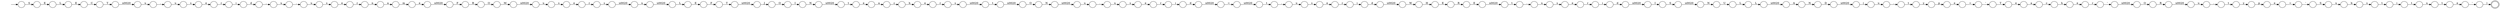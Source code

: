 digraph Automaton {
  rankdir = LR;
  0 [shape=circle,label=""];
  0 -> 109 [label="."]
  1 [shape=circle,label=""];
  1 -> 146 [label="D"]
  2 [shape=circle,label=""];
  2 -> 130 [label="m"]
  3 [shape=circle,label=""];
  3 -> 16 [label="U"]
  4 [shape=circle,label=""];
  4 -> 6 [label="e"]
  5 [shape=circle,label=""];
  5 -> 112 [label="S"]
  6 [shape=circle,label=""];
  6 -> 152 [label="="]
  7 [shape=circle,label=""];
  7 -> 71 [label="\u0020"]
  8 [shape=circle,label=""];
  8 -> 94 [label="s"]
  9 [shape=circle,label=""];
  9 -> 21 [label="i"]
  10 [shape=circle,label=""];
  10 -> 114 [label="a"]
  11 [shape=circle,label=""];
  11 -> 40 [label="s"]
  12 [shape=circle,label=""];
  12 -> 98 [label="r"]
  13 [shape=circle,label=""];
  13 -> 139 [label="e"]
  14 [shape=circle,label=""];
  14 -> 49 [label="s"]
  15 [shape=circle,label=""];
  15 -> 105 [label="i"]
  16 [shape=circle,label=""];
  16 -> 148 [label="L"]
  17 [shape=circle,label=""];
  17 -> 128 [label="\u0020"]
  18 [shape=circle,label=""];
  18 -> 125 [label="h"]
  19 [shape=circle,label=""];
  19 -> 92 [label="y"]
  20 [shape=circle,label=""];
  20 -> 124 [label="e"]
  21 [shape=circle,label=""];
  21 -> 78 [label="d"]
  22 [shape=circle,label=""];
  22 -> 0 [label="u"]
  23 [shape=circle,label=""];
  23 -> 149 [label="t"]
  24 [shape=circle,label=""];
  24 -> 8 [label="r"]
  25 [shape=circle,label=""];
  25 -> 51 [label="C"]
  26 [shape=circle,label=""];
  26 -> 129 [label="N"]
  27 [shape=doublecircle,label=""];
  28 [shape=circle,label=""];
  28 -> 151 [label="\u0020"]
  29 [shape=circle,label=""];
  29 -> 20 [label="s"]
  30 [shape=circle,label=""];
  30 -> 10 [label="e"]
  31 [shape=circle,label=""];
  31 -> 43 [label="="]
  32 [shape=circle,label=""];
  32 -> 126 [label="s"]
  33 [shape=circle,label=""];
  33 -> 75 [label="O"]
  34 [shape=circle,label=""];
  34 -> 11 [label="u"]
  35 [shape=circle,label=""];
  35 -> 86 [label="."]
  36 [shape=circle,label=""];
  36 -> 41 [label="\u0020"]
  37 [shape=circle,label=""];
  37 -> 119 [label="e"]
  38 [shape=circle,label=""];
  38 -> 1 [label="N"]
  39 [shape=circle,label=""];
  39 -> 7 [label="M"]
  40 [shape=circle,label=""];
  40 -> 12 [label="e"]
  41 [shape=circle,label=""];
  41 -> 118 [label="t"]
  42 [shape=circle,label=""];
  42 -> 70 [label="'"]
  43 [shape=circle,label=""];
  43 -> 111 [label="'"]
  44 [shape=circle,label=""];
  44 -> 35 [label="t"]
  45 [shape=circle,label=""];
  45 -> 36 [label="="]
  46 [shape=circle,label=""];
  46 -> 57 [label="E"]
  47 [shape=circle,label=""];
  47 -> 13 [label="s"]
  48 [shape=circle,label=""];
  48 -> 144 [label="F"]
  49 [shape=circle,label=""];
  49 -> 69 [label="\u0020"]
  50 [shape=circle,label=""];
  50 -> 17 [label="d"]
  51 [shape=circle,label=""];
  51 -> 104 [label="T"]
  52 [shape=circle,label=""];
  52 -> 45 [label="\u0020"]
  53 [shape=circle,label=""];
  53 -> 58 [label="E"]
  54 [shape=circle,label=""];
  54 -> 5 [label="I"]
  55 [shape=circle,label=""];
  55 -> 60 [label="s"]
  56 [shape=circle,label=""];
  56 -> 2 [label="a"]
  57 [shape=circle,label=""];
  57 -> 140 [label="F"]
  58 [shape=circle,label=""];
  58 -> 72 [label="L"]
  59 [shape=circle,label=""];
  59 -> 63 [label="t"]
  60 [shape=circle,label=""];
  60 -> 81 [label="e"]
  61 [shape=circle,label=""];
  61 -> 34 [label="."]
  62 [shape=circle,label=""];
  62 -> 110 [label="E"]
  63 [shape=circle,label=""];
  63 -> 42 [label="e"]
  64 [shape=circle,label=""];
  64 -> 143 [label="t"]
  65 [shape=circle,label=""];
  65 -> 73 [label="O"]
  66 [shape=circle,label=""];
  66 -> 37 [label="t"]
  67 [shape=circle,label=""];
  67 -> 31 [label="e"]
  68 [shape=circle,label=""];
  68 -> 147 [label="b"]
  69 [shape=circle,label=""];
  69 -> 115 [label="t"]
  70 [shape=circle,label=""];
  70 -> 27 [label=")"]
  71 [shape=circle,label=""];
  71 -> 116 [label="u"]
  72 [shape=circle,label=""];
  72 -> 25 [label="E"]
  73 [shape=circle,label=""];
  73 -> 120 [label="N"]
  74 [shape=circle,label=""];
  74 -> 85 [label="u"]
  75 [shape=circle,label=""];
  75 -> 26 [label="I"]
  76 [shape=circle,label=""];
  76 -> 142 [label="u"]
  77 [shape=circle,label=""];
  77 -> 87 [label=","]
  78 [shape=circle,label=""];
  78 -> 54 [label="\u0020"]
  79 [shape=circle,label=""];
  79 -> 46 [label="L"]
  80 [shape=circle,label=""];
  80 -> 33 [label="J"]
  81 [shape=circle,label=""];
  81 -> 107 [label="r"]
  82 [shape=circle,label=""];
  82 -> 122 [label="S"]
  83 [shape=circle,label=""];
  83 -> 28 [label="R"]
  84 [shape=circle,label=""];
  84 -> 134 [label="i"]
  85 [shape=circle,label=""];
  85 -> 136 [label="."]
  86 [shape=circle,label=""];
  86 -> 47 [label="u"]
  87 [shape=circle,label=""];
  87 -> 61 [label="u"]
  88 [shape=circle,label=""];
  88 -> 93 [label="t"]
  89 [shape=circle,label=""];
  89 -> 74 [label="("]
  90 [shape=circle,label=""];
  90 -> 4 [label="p"]
  91 [shape=circle,label=""];
  91 -> 80 [label="\u0020"]
  92 [shape=circle,label=""];
  92 -> 67 [label="p"]
  93 [shape=circle,label=""];
  93 -> 90 [label="y"]
  94 [shape=circle,label=""];
  94 -> 76 [label="\u0020"]
  95 [shape=circle,label=""];
  95 -> 88 [label="."]
  96 [shape=circle,label=""];
  96 -> 100 [label="E"]
  97 [shape=circle,label=""];
  initial [shape=plaintext,label=""];
  initial -> 97
  97 -> 53 [label="S"]
  98 [shape=circle,label=""];
  98 -> 56 [label="n"]
  99 [shape=circle,label=""];
  99 -> 18 [label="c"]
  100 [shape=circle,label=""];
  100 -> 62 [label="R"]
  101 [shape=circle,label=""];
  101 -> 150 [label="e"]
  102 [shape=circle,label=""];
  102 -> 3 [label="N"]
  103 [shape=circle,label=""];
  103 -> 48 [label="\u0020"]
  104 [shape=circle,label=""];
  104 -> 22 [label="\u0020"]
  105 [shape=circle,label=""];
  105 -> 77 [label="d"]
  106 [shape=circle,label=""];
  106 -> 135 [label="\u0020"]
  107 [shape=circle,label=""];
  107 -> 50 [label="i"]
  108 [shape=circle,label=""];
  108 -> 24 [label="e"]
  109 [shape=circle,label=""];
  109 -> 29 [label="u"]
  110 [shape=circle,label=""];
  110 -> 44 [label="\u0020"]
  111 [shape=circle,label=""];
  111 -> 30 [label="T"]
  112 [shape=circle,label=""];
  112 -> 102 [label="\u0020"]
  113 [shape=circle,label=""];
  113 -> 14 [label="r"]
  114 [shape=circle,label=""];
  114 -> 131 [label="c"]
  115 [shape=circle,label=""];
  115 -> 65 [label="\u0020"]
  116 [shape=circle,label=""];
  116 -> 108 [label="s"]
  117 [shape=circle,label=""];
  117 -> 39 [label="O"]
  118 [shape=circle,label=""];
  118 -> 145 [label="."]
  119 [shape=circle,label=""];
  119 -> 99 [label="a"]
  120 [shape=circle,label=""];
  120 -> 123 [label="\u0020"]
  121 [shape=circle,label=""];
  121 -> 132 [label="\u0020"]
  122 [shape=circle,label=""];
  122 -> 68 [label="u"]
  123 [shape=circle,label=""];
  123 -> 137 [label="u"]
  124 [shape=circle,label=""];
  124 -> 15 [label="r"]
  125 [shape=circle,label=""];
  125 -> 113 [label="e"]
  126 [shape=circle,label=""];
  126 -> 133 [label="e"]
  127 [shape=circle,label=""];
  127 -> 106 [label="'"]
  128 [shape=circle,label=""];
  128 -> 141 [label="W"]
  129 [shape=circle,label=""];
  129 -> 66 [label="\u0020"]
  130 [shape=circle,label=""];
  130 -> 103 [label="e"]
  131 [shape=circle,label=""];
  131 -> 101 [label="h"]
  132 [shape=circle,label=""];
  132 -> 38 [label="A"]
  133 [shape=circle,label=""];
  133 -> 84 [label="r"]
  134 [shape=circle,label=""];
  134 -> 52 [label="d"]
  135 [shape=circle,label=""];
  135 -> 83 [label="O"]
  136 [shape=circle,label=""];
  136 -> 19 [label="t"]
  137 [shape=circle,label=""];
  137 -> 138 [label="."]
  138 [shape=circle,label=""];
  138 -> 32 [label="u"]
  139 [shape=circle,label=""];
  139 -> 9 [label="r"]
  140 [shape=circle,label=""];
  140 -> 91 [label="T"]
  141 [shape=circle,label=""];
  141 -> 96 [label="H"]
  142 [shape=circle,label=""];
  142 -> 79 [label="\u0020"]
  143 [shape=circle,label=""];
  143 -> 59 [label="u"]
  144 [shape=circle,label=""];
  144 -> 117 [label="R"]
  145 [shape=circle,label=""];
  145 -> 55 [label="u"]
  146 [shape=circle,label=""];
  146 -> 89 [label="\u0020"]
  147 [shape=circle,label=""];
  147 -> 23 [label="s"]
  148 [shape=circle,label=""];
  148 -> 121 [label="L"]
  149 [shape=circle,label=""];
  149 -> 64 [label="i"]
  150 [shape=circle,label=""];
  150 -> 127 [label="r"]
  151 [shape=circle,label=""];
  151 -> 95 [label="u"]
  152 [shape=circle,label=""];
  152 -> 82 [label="'"]
}
